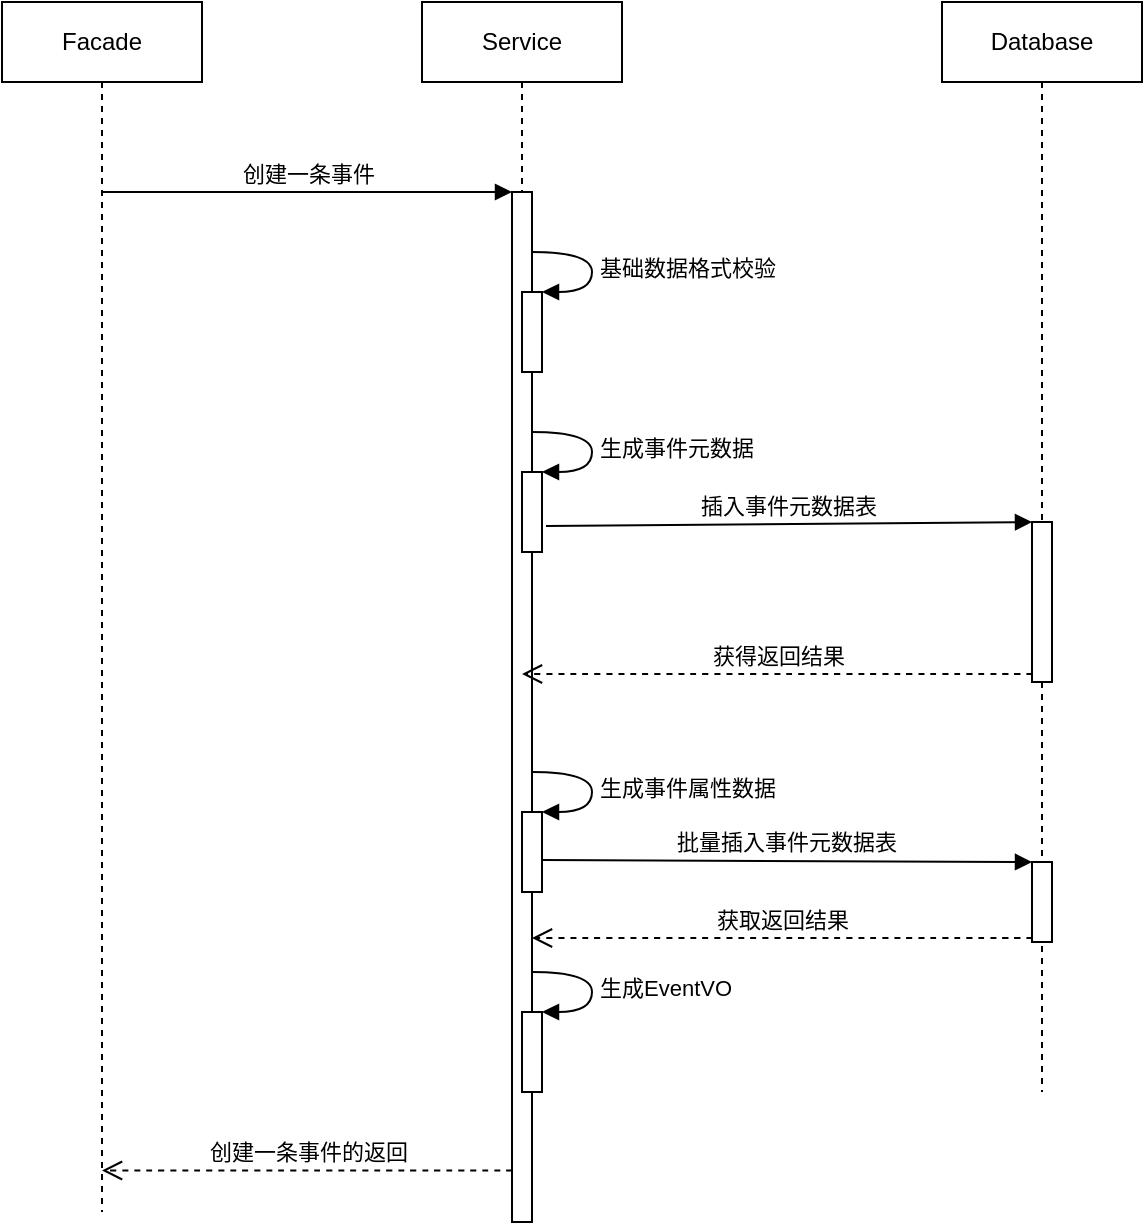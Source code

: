 <mxfile version="20.5.3" type="github">
  <diagram name="Page-1" id="13e1069c-82ec-6db2-03f1-153e76fe0fe0">
    <mxGraphModel dx="1426" dy="793" grid="1" gridSize="10" guides="1" tooltips="1" connect="1" arrows="1" fold="1" page="1" pageScale="1" pageWidth="1100" pageHeight="850" background="none" math="0" shadow="0">
      <root>
        <mxCell id="0" />
        <mxCell id="1" parent="0" />
        <mxCell id="CtcR1249ugJmLVbJ5yov-3" value="Facade" style="shape=umlLifeline;perimeter=lifelinePerimeter;whiteSpace=wrap;html=1;container=1;collapsible=0;recursiveResize=0;outlineConnect=0;" vertex="1" parent="1">
          <mxGeometry x="130" y="125" width="100" height="605" as="geometry" />
        </mxCell>
        <mxCell id="CtcR1249ugJmLVbJ5yov-4" value="Service" style="shape=umlLifeline;perimeter=lifelinePerimeter;whiteSpace=wrap;html=1;container=1;collapsible=0;recursiveResize=0;outlineConnect=0;" vertex="1" parent="1">
          <mxGeometry x="340" y="125" width="100" height="610" as="geometry" />
        </mxCell>
        <mxCell id="CtcR1249ugJmLVbJ5yov-7" value="" style="html=1;points=[];perimeter=orthogonalPerimeter;" vertex="1" parent="CtcR1249ugJmLVbJ5yov-4">
          <mxGeometry x="45" y="95" width="10" height="515" as="geometry" />
        </mxCell>
        <mxCell id="CtcR1249ugJmLVbJ5yov-10" value="" style="html=1;points=[];perimeter=orthogonalPerimeter;" vertex="1" parent="CtcR1249ugJmLVbJ5yov-4">
          <mxGeometry x="50" y="145" width="10" height="40" as="geometry" />
        </mxCell>
        <mxCell id="CtcR1249ugJmLVbJ5yov-11" value="基础数据格式校验" style="edgeStyle=orthogonalEdgeStyle;html=1;align=left;spacingLeft=2;endArrow=block;rounded=0;entryX=1;entryY=0;curved=1;elbow=vertical;" edge="1" target="CtcR1249ugJmLVbJ5yov-10" parent="CtcR1249ugJmLVbJ5yov-4">
          <mxGeometry relative="1" as="geometry">
            <mxPoint x="55" y="125" as="sourcePoint" />
            <Array as="points">
              <mxPoint x="85" y="125" />
            </Array>
          </mxGeometry>
        </mxCell>
        <mxCell id="CtcR1249ugJmLVbJ5yov-12" value="" style="html=1;points=[];perimeter=orthogonalPerimeter;" vertex="1" parent="CtcR1249ugJmLVbJ5yov-4">
          <mxGeometry x="50" y="235" width="10" height="40" as="geometry" />
        </mxCell>
        <mxCell id="CtcR1249ugJmLVbJ5yov-13" value="生成事件元数据" style="edgeStyle=orthogonalEdgeStyle;html=1;align=left;spacingLeft=2;endArrow=block;rounded=0;entryX=1;entryY=0;curved=1;elbow=vertical;" edge="1" target="CtcR1249ugJmLVbJ5yov-12" parent="CtcR1249ugJmLVbJ5yov-4">
          <mxGeometry relative="1" as="geometry">
            <mxPoint x="55" y="215" as="sourcePoint" />
            <Array as="points">
              <mxPoint x="85" y="215" />
            </Array>
          </mxGeometry>
        </mxCell>
        <mxCell id="CtcR1249ugJmLVbJ5yov-17" value="" style="html=1;points=[];perimeter=orthogonalPerimeter;" vertex="1" parent="CtcR1249ugJmLVbJ5yov-4">
          <mxGeometry x="50" y="405" width="10" height="40" as="geometry" />
        </mxCell>
        <mxCell id="CtcR1249ugJmLVbJ5yov-18" value="生成事件属性数据" style="edgeStyle=orthogonalEdgeStyle;html=1;align=left;spacingLeft=2;endArrow=block;rounded=0;entryX=1;entryY=0;curved=1;elbow=vertical;" edge="1" target="CtcR1249ugJmLVbJ5yov-17" parent="CtcR1249ugJmLVbJ5yov-4">
          <mxGeometry relative="1" as="geometry">
            <mxPoint x="55" y="385" as="sourcePoint" />
            <Array as="points">
              <mxPoint x="85" y="385" />
            </Array>
          </mxGeometry>
        </mxCell>
        <mxCell id="CtcR1249ugJmLVbJ5yov-22" value="" style="html=1;points=[];perimeter=orthogonalPerimeter;" vertex="1" parent="CtcR1249ugJmLVbJ5yov-4">
          <mxGeometry x="50" y="505" width="10" height="40" as="geometry" />
        </mxCell>
        <mxCell id="CtcR1249ugJmLVbJ5yov-23" value="生成EventVO" style="edgeStyle=orthogonalEdgeStyle;html=1;align=left;spacingLeft=2;endArrow=block;rounded=0;entryX=1;entryY=0;curved=1;elbow=vertical;" edge="1" target="CtcR1249ugJmLVbJ5yov-22" parent="CtcR1249ugJmLVbJ5yov-4">
          <mxGeometry relative="1" as="geometry">
            <mxPoint x="55" y="485" as="sourcePoint" />
            <Array as="points">
              <mxPoint x="85" y="485" />
            </Array>
          </mxGeometry>
        </mxCell>
        <mxCell id="CtcR1249ugJmLVbJ5yov-5" value="Database" style="shape=umlLifeline;perimeter=lifelinePerimeter;whiteSpace=wrap;html=1;container=1;collapsible=0;recursiveResize=0;outlineConnect=0;" vertex="1" parent="1">
          <mxGeometry x="600" y="125" width="100" height="545" as="geometry" />
        </mxCell>
        <mxCell id="CtcR1249ugJmLVbJ5yov-14" value="" style="html=1;points=[];perimeter=orthogonalPerimeter;" vertex="1" parent="CtcR1249ugJmLVbJ5yov-5">
          <mxGeometry x="45" y="260" width="10" height="80" as="geometry" />
        </mxCell>
        <mxCell id="CtcR1249ugJmLVbJ5yov-19" value="" style="html=1;points=[];perimeter=orthogonalPerimeter;" vertex="1" parent="CtcR1249ugJmLVbJ5yov-5">
          <mxGeometry x="45" y="430" width="10" height="40" as="geometry" />
        </mxCell>
        <mxCell id="CtcR1249ugJmLVbJ5yov-9" value="创建一条事件的返回" style="html=1;verticalAlign=bottom;endArrow=open;dashed=1;endSize=8;exitX=0;exitY=0.95;rounded=0;curved=1;elbow=vertical;" edge="1" source="CtcR1249ugJmLVbJ5yov-7" parent="1" target="CtcR1249ugJmLVbJ5yov-3">
          <mxGeometry relative="1" as="geometry">
            <mxPoint x="315" y="296" as="targetPoint" />
          </mxGeometry>
        </mxCell>
        <mxCell id="CtcR1249ugJmLVbJ5yov-8" value="创建一条事件" style="html=1;verticalAlign=bottom;endArrow=block;entryX=0;entryY=0;rounded=0;curved=1;elbow=vertical;" edge="1" target="CtcR1249ugJmLVbJ5yov-7" parent="1" source="CtcR1249ugJmLVbJ5yov-3">
          <mxGeometry relative="1" as="geometry">
            <mxPoint x="315" y="220" as="sourcePoint" />
          </mxGeometry>
        </mxCell>
        <mxCell id="CtcR1249ugJmLVbJ5yov-15" value="插入事件元数据表" style="html=1;verticalAlign=bottom;endArrow=block;entryX=0;entryY=0;rounded=0;curved=1;elbow=vertical;exitX=1.2;exitY=0.675;exitDx=0;exitDy=0;exitPerimeter=0;" edge="1" target="CtcR1249ugJmLVbJ5yov-14" parent="1" source="CtcR1249ugJmLVbJ5yov-12">
          <mxGeometry relative="1" as="geometry">
            <mxPoint x="575" y="380" as="sourcePoint" />
          </mxGeometry>
        </mxCell>
        <mxCell id="CtcR1249ugJmLVbJ5yov-16" value="获得返回结果" style="html=1;verticalAlign=bottom;endArrow=open;dashed=1;endSize=8;exitX=0;exitY=0.95;rounded=0;curved=1;elbow=vertical;" edge="1" source="CtcR1249ugJmLVbJ5yov-14" parent="1" target="CtcR1249ugJmLVbJ5yov-4">
          <mxGeometry relative="1" as="geometry">
            <mxPoint x="575" y="456" as="targetPoint" />
          </mxGeometry>
        </mxCell>
        <mxCell id="CtcR1249ugJmLVbJ5yov-20" value="批量插入事件元数据表" style="html=1;verticalAlign=bottom;endArrow=block;entryX=0;entryY=0;rounded=0;curved=1;elbow=vertical;exitX=1;exitY=0.6;exitDx=0;exitDy=0;exitPerimeter=0;" edge="1" target="CtcR1249ugJmLVbJ5yov-19" parent="1" source="CtcR1249ugJmLVbJ5yov-17">
          <mxGeometry relative="1" as="geometry">
            <mxPoint x="575" y="555" as="sourcePoint" />
          </mxGeometry>
        </mxCell>
        <mxCell id="CtcR1249ugJmLVbJ5yov-21" value="获取返回结果" style="html=1;verticalAlign=bottom;endArrow=open;dashed=1;endSize=8;exitX=0;exitY=0.95;rounded=0;curved=1;elbow=vertical;" edge="1" source="CtcR1249ugJmLVbJ5yov-19" parent="1" target="CtcR1249ugJmLVbJ5yov-7">
          <mxGeometry relative="1" as="geometry">
            <mxPoint x="450" y="593" as="targetPoint" />
          </mxGeometry>
        </mxCell>
      </root>
    </mxGraphModel>
  </diagram>
</mxfile>

